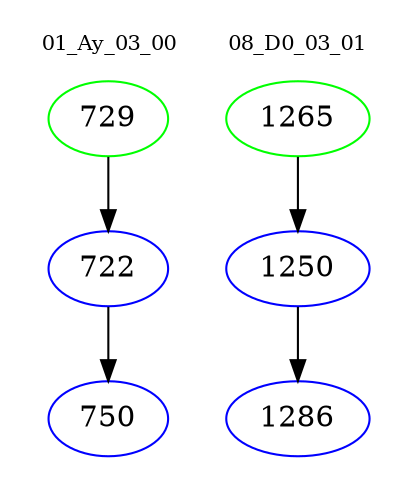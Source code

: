 digraph{
subgraph cluster_0 {
color = white
label = "01_Ay_03_00";
fontsize=10;
T0_729 [label="729", color="green"]
T0_729 -> T0_722 [color="black"]
T0_722 [label="722", color="blue"]
T0_722 -> T0_750 [color="black"]
T0_750 [label="750", color="blue"]
}
subgraph cluster_1 {
color = white
label = "08_D0_03_01";
fontsize=10;
T1_1265 [label="1265", color="green"]
T1_1265 -> T1_1250 [color="black"]
T1_1250 [label="1250", color="blue"]
T1_1250 -> T1_1286 [color="black"]
T1_1286 [label="1286", color="blue"]
}
}
